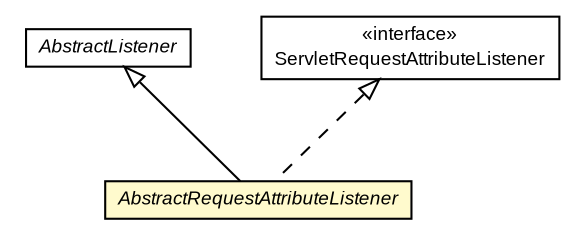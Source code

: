 #!/usr/local/bin/dot
#
# Class diagram 
# Generated by UMLGraph version R5_6-24-gf6e263 (http://www.umlgraph.org/)
#

digraph G {
	edge [fontname="arial",fontsize=10,labelfontname="arial",labelfontsize=10];
	node [fontname="arial",fontsize=10,shape=plaintext];
	nodesep=0.25;
	ranksep=0.5;
	// org.gservlet.AbstractRequestAttributeListener
	c319 [label=<<table title="org.gservlet.AbstractRequestAttributeListener" border="0" cellborder="1" cellspacing="0" cellpadding="2" port="p" bgcolor="lemonChiffon" href="./AbstractRequestAttributeListener.html">
		<tr><td><table border="0" cellspacing="0" cellpadding="1">
<tr><td align="center" balign="center"><font face="arial italic"> AbstractRequestAttributeListener </font></td></tr>
		</table></td></tr>
		</table>>, URL="./AbstractRequestAttributeListener.html", fontname="arial", fontcolor="black", fontsize=9.0];
	// org.gservlet.AbstractListener
	c320 [label=<<table title="org.gservlet.AbstractListener" border="0" cellborder="1" cellspacing="0" cellpadding="2" port="p" href="./AbstractListener.html">
		<tr><td><table border="0" cellspacing="0" cellpadding="1">
<tr><td align="center" balign="center"><font face="arial italic"> AbstractListener </font></td></tr>
		</table></td></tr>
		</table>>, URL="./AbstractListener.html", fontname="arial", fontcolor="black", fontsize=9.0];
	//org.gservlet.AbstractRequestAttributeListener extends org.gservlet.AbstractListener
	c320:p -> c319:p [dir=back,arrowtail=empty];
	//org.gservlet.AbstractRequestAttributeListener implements javax.servlet.ServletRequestAttributeListener
	c336:p -> c319:p [dir=back,arrowtail=empty,style=dashed];
	// javax.servlet.ServletRequestAttributeListener
	c336 [label=<<table title="javax.servlet.ServletRequestAttributeListener" border="0" cellborder="1" cellspacing="0" cellpadding="2" port="p" href="http://java.sun.com/j2se/1.4.2/docs/api/javax/servlet/ServletRequestAttributeListener.html">
		<tr><td><table border="0" cellspacing="0" cellpadding="1">
<tr><td align="center" balign="center"> &#171;interface&#187; </td></tr>
<tr><td align="center" balign="center"> ServletRequestAttributeListener </td></tr>
		</table></td></tr>
		</table>>, URL="http://java.sun.com/j2se/1.4.2/docs/api/javax/servlet/ServletRequestAttributeListener.html", fontname="arial", fontcolor="black", fontsize=9.0];
}

